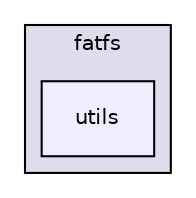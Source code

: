 digraph "utils" {
  compound=true
  node [ fontsize="10", fontname="Helvetica"];
  edge [ labelfontsize="10", labelfontname="Helvetica"];
  subgraph clusterdir_09d4129dbd80ab548de29346088bdb41 {
    graph [ bgcolor="#ddddee", pencolor="black", label="fatfs" fontname="Helvetica", fontsize="10", URL="dir_09d4129dbd80ab548de29346088bdb41.html"]
  dir_c59c23ce3cff09378dc1c9d68a28cd84 [shape=box, label="utils", style="filled", fillcolor="#eeeeff", pencolor="black", URL="dir_c59c23ce3cff09378dc1c9d68a28cd84.html"];
  }
}
